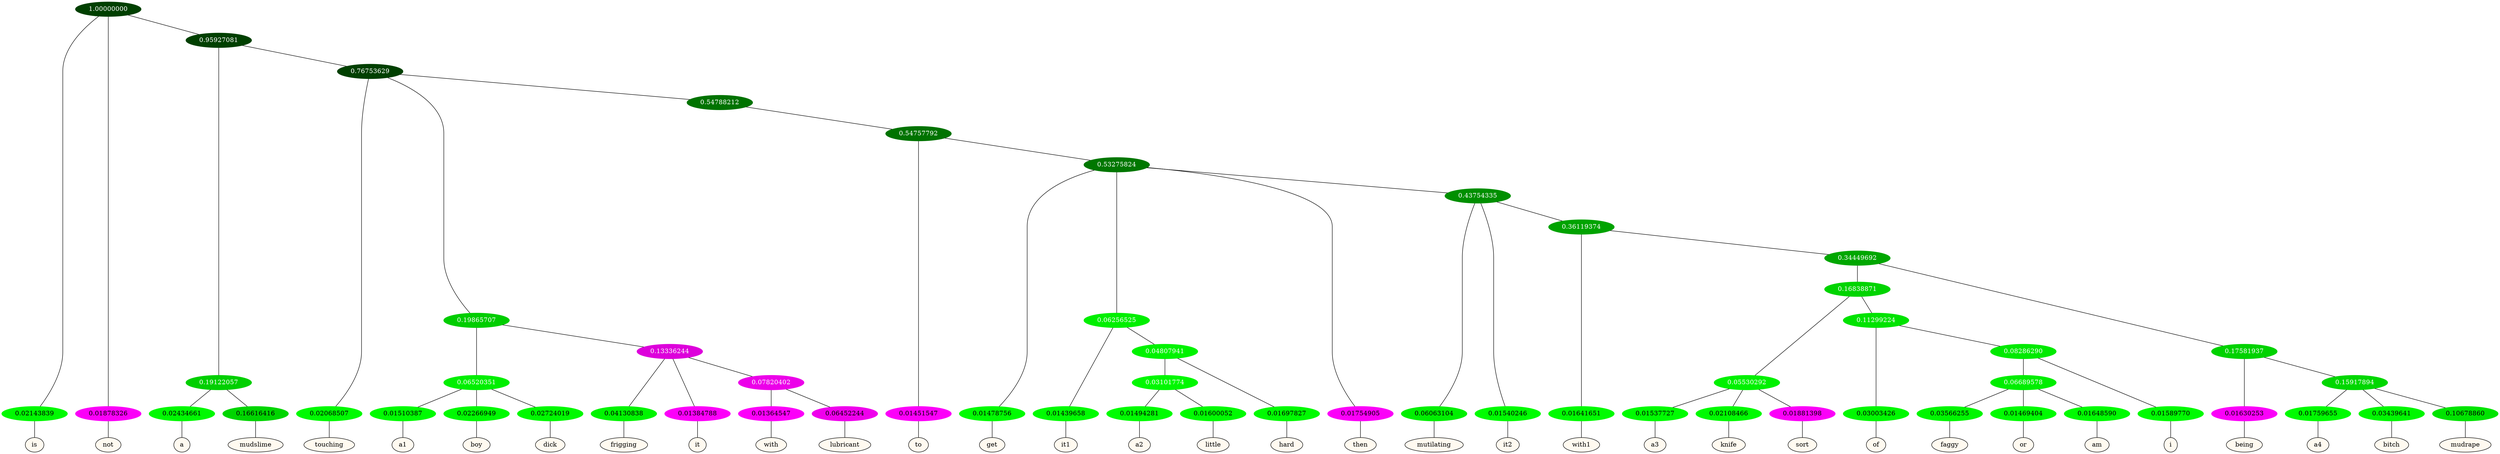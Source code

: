 graph {
	node [format=png height=0.15 nodesep=0.001 ordering=out overlap=prism overlap_scaling=0.01 ranksep=0.001 ratio=0.2 style=filled width=0.15]
	{
		rank=same
		a_w_1 [label=is color=black fillcolor=floralwhite style="filled,solid"]
		a_w_2 [label=not color=black fillcolor=floralwhite style="filled,solid"]
		a_w_6 [label=a color=black fillcolor=floralwhite style="filled,solid"]
		a_w_7 [label=mudslime color=black fillcolor=floralwhite style="filled,solid"]
		a_w_8 [label=touching color=black fillcolor=floralwhite style="filled,solid"]
		a_w_14 [label=a1 color=black fillcolor=floralwhite style="filled,solid"]
		a_w_15 [label=boy color=black fillcolor=floralwhite style="filled,solid"]
		a_w_16 [label=dick color=black fillcolor=floralwhite style="filled,solid"]
		a_w_17 [label=frigging color=black fillcolor=floralwhite style="filled,solid"]
		a_w_18 [label=it color=black fillcolor=floralwhite style="filled,solid"]
		a_w_22 [label=with color=black fillcolor=floralwhite style="filled,solid"]
		a_w_23 [label=lubricant color=black fillcolor=floralwhite style="filled,solid"]
		a_w_20 [label=to color=black fillcolor=floralwhite style="filled,solid"]
		a_w_24 [label=get color=black fillcolor=floralwhite style="filled,solid"]
		a_w_28 [label=it1 color=black fillcolor=floralwhite style="filled,solid"]
		a_w_37 [label=a2 color=black fillcolor=floralwhite style="filled,solid"]
		a_w_38 [label=little color=black fillcolor=floralwhite style="filled,solid"]
		a_w_34 [label=hard color=black fillcolor=floralwhite style="filled,solid"]
		a_w_26 [label=then color=black fillcolor=floralwhite style="filled,solid"]
		a_w_30 [label=mutilating color=black fillcolor=floralwhite style="filled,solid"]
		a_w_31 [label=it2 color=black fillcolor=floralwhite style="filled,solid"]
		a_w_35 [label=with1 color=black fillcolor=floralwhite style="filled,solid"]
		a_w_45 [label=a3 color=black fillcolor=floralwhite style="filled,solid"]
		a_w_46 [label=knife color=black fillcolor=floralwhite style="filled,solid"]
		a_w_47 [label=sort color=black fillcolor=floralwhite style="filled,solid"]
		a_w_48 [label=of color=black fillcolor=floralwhite style="filled,solid"]
		a_w_55 [label=faggy color=black fillcolor=floralwhite style="filled,solid"]
		a_w_56 [label=or color=black fillcolor=floralwhite style="filled,solid"]
		a_w_57 [label=am color=black fillcolor=floralwhite style="filled,solid"]
		a_w_54 [label=i color=black fillcolor=floralwhite style="filled,solid"]
		a_w_43 [label=being color=black fillcolor=floralwhite style="filled,solid"]
		a_w_50 [label=a4 color=black fillcolor=floralwhite style="filled,solid"]
		a_w_51 [label=bitch color=black fillcolor=floralwhite style="filled,solid"]
		a_w_52 [label=mudrape color=black fillcolor=floralwhite style="filled,solid"]
	}
	a_n_1 -- a_w_1
	a_n_2 -- a_w_2
	a_n_6 -- a_w_6
	a_n_7 -- a_w_7
	a_n_8 -- a_w_8
	a_n_14 -- a_w_14
	a_n_15 -- a_w_15
	a_n_16 -- a_w_16
	a_n_17 -- a_w_17
	a_n_18 -- a_w_18
	a_n_22 -- a_w_22
	a_n_23 -- a_w_23
	a_n_20 -- a_w_20
	a_n_24 -- a_w_24
	a_n_28 -- a_w_28
	a_n_37 -- a_w_37
	a_n_38 -- a_w_38
	a_n_34 -- a_w_34
	a_n_26 -- a_w_26
	a_n_30 -- a_w_30
	a_n_31 -- a_w_31
	a_n_35 -- a_w_35
	a_n_45 -- a_w_45
	a_n_46 -- a_w_46
	a_n_47 -- a_w_47
	a_n_48 -- a_w_48
	a_n_55 -- a_w_55
	a_n_56 -- a_w_56
	a_n_57 -- a_w_57
	a_n_54 -- a_w_54
	a_n_43 -- a_w_43
	a_n_50 -- a_w_50
	a_n_51 -- a_w_51
	a_n_52 -- a_w_52
	{
		rank=same
		a_n_1 [label=0.02143839 color="0.334 1.000 0.979" fontcolor=black]
		a_n_2 [label=0.01878326 color="0.835 1.000 0.981" fontcolor=black]
		a_n_6 [label=0.02434661 color="0.334 1.000 0.976" fontcolor=black]
		a_n_7 [label=0.16616416 color="0.334 1.000 0.834" fontcolor=black]
		a_n_8 [label=0.02068507 color="0.334 1.000 0.979" fontcolor=black]
		a_n_14 [label=0.01510387 color="0.334 1.000 0.985" fontcolor=black]
		a_n_15 [label=0.02266949 color="0.334 1.000 0.977" fontcolor=black]
		a_n_16 [label=0.02724019 color="0.334 1.000 0.973" fontcolor=black]
		a_n_17 [label=0.04130838 color="0.334 1.000 0.959" fontcolor=black]
		a_n_18 [label=0.01384788 color="0.835 1.000 0.986" fontcolor=black]
		a_n_22 [label=0.01364547 color="0.835 1.000 0.986" fontcolor=black]
		a_n_23 [label=0.06452244 color="0.835 1.000 0.935" fontcolor=black]
		a_n_20 [label=0.01451547 color="0.835 1.000 0.985" fontcolor=black]
		a_n_24 [label=0.01478756 color="0.334 1.000 0.985" fontcolor=black]
		a_n_28 [label=0.01439658 color="0.334 1.000 0.986" fontcolor=black]
		a_n_37 [label=0.01494281 color="0.334 1.000 0.985" fontcolor=black]
		a_n_38 [label=0.01600052 color="0.334 1.000 0.984" fontcolor=black]
		a_n_34 [label=0.01697827 color="0.334 1.000 0.983" fontcolor=black]
		a_n_26 [label=0.01754905 color="0.835 1.000 0.982" fontcolor=black]
		a_n_30 [label=0.06063104 color="0.334 1.000 0.939" fontcolor=black]
		a_n_31 [label=0.01540246 color="0.334 1.000 0.985" fontcolor=black]
		a_n_35 [label=0.01641651 color="0.334 1.000 0.984" fontcolor=black]
		a_n_45 [label=0.01537727 color="0.334 1.000 0.985" fontcolor=black]
		a_n_46 [label=0.02108466 color="0.334 1.000 0.979" fontcolor=black]
		a_n_47 [label=0.01881398 color="0.835 1.000 0.981" fontcolor=black]
		a_n_48 [label=0.03003426 color="0.334 1.000 0.970" fontcolor=black]
		a_n_55 [label=0.03566255 color="0.334 1.000 0.964" fontcolor=black]
		a_n_56 [label=0.01469404 color="0.334 1.000 0.985" fontcolor=black]
		a_n_57 [label=0.01648590 color="0.334 1.000 0.984" fontcolor=black]
		a_n_54 [label=0.01589770 color="0.334 1.000 0.984" fontcolor=black]
		a_n_43 [label=0.01630253 color="0.835 1.000 0.984" fontcolor=black]
		a_n_50 [label=0.01759655 color="0.334 1.000 0.982" fontcolor=black]
		a_n_51 [label=0.03439641 color="0.334 1.000 0.966" fontcolor=black]
		a_n_52 [label=0.10678860 color="0.334 1.000 0.893" fontcolor=black]
	}
	a_n_0 [label=1.00000000 color="0.334 1.000 0.250" fontcolor=grey99]
	a_n_0 -- a_n_1
	a_n_0 -- a_n_2
	a_n_3 [label=0.95927081 color="0.334 1.000 0.250" fontcolor=grey99]
	a_n_0 -- a_n_3
	a_n_4 [label=0.19122057 color="0.334 1.000 0.809" fontcolor=grey99]
	a_n_3 -- a_n_4
	a_n_5 [label=0.76753629 color="0.334 1.000 0.250" fontcolor=grey99]
	a_n_3 -- a_n_5
	a_n_4 -- a_n_6
	a_n_4 -- a_n_7
	a_n_5 -- a_n_8
	a_n_9 [label=0.19865707 color="0.334 1.000 0.801" fontcolor=grey99]
	a_n_5 -- a_n_9
	a_n_10 [label=0.54788212 color="0.334 1.000 0.452" fontcolor=grey99]
	a_n_5 -- a_n_10
	a_n_11 [label=0.06520351 color="0.334 1.000 0.935" fontcolor=grey99]
	a_n_9 -- a_n_11
	a_n_12 [label=0.13336244 color="0.835 1.000 0.867" fontcolor=grey99]
	a_n_9 -- a_n_12
	a_n_13 [label=0.54757792 color="0.334 1.000 0.452" fontcolor=grey99]
	a_n_10 -- a_n_13
	a_n_11 -- a_n_14
	a_n_11 -- a_n_15
	a_n_11 -- a_n_16
	a_n_12 -- a_n_17
	a_n_12 -- a_n_18
	a_n_19 [label=0.07820402 color="0.835 1.000 0.922" fontcolor=grey99]
	a_n_12 -- a_n_19
	a_n_13 -- a_n_20
	a_n_21 [label=0.53275824 color="0.334 1.000 0.467" fontcolor=grey99]
	a_n_13 -- a_n_21
	a_n_19 -- a_n_22
	a_n_19 -- a_n_23
	a_n_21 -- a_n_24
	a_n_25 [label=0.06256525 color="0.334 1.000 0.937" fontcolor=grey99]
	a_n_21 -- a_n_25
	a_n_21 -- a_n_26
	a_n_27 [label=0.43754335 color="0.334 1.000 0.562" fontcolor=grey99]
	a_n_21 -- a_n_27
	a_n_25 -- a_n_28
	a_n_29 [label=0.04807941 color="0.334 1.000 0.952" fontcolor=grey99]
	a_n_25 -- a_n_29
	a_n_27 -- a_n_30
	a_n_27 -- a_n_31
	a_n_32 [label=0.36119374 color="0.334 1.000 0.639" fontcolor=grey99]
	a_n_27 -- a_n_32
	a_n_33 [label=0.03101774 color="0.334 1.000 0.969" fontcolor=grey99]
	a_n_29 -- a_n_33
	a_n_29 -- a_n_34
	a_n_32 -- a_n_35
	a_n_36 [label=0.34449692 color="0.334 1.000 0.656" fontcolor=grey99]
	a_n_32 -- a_n_36
	a_n_33 -- a_n_37
	a_n_33 -- a_n_38
	a_n_39 [label=0.16838871 color="0.334 1.000 0.832" fontcolor=grey99]
	a_n_36 -- a_n_39
	a_n_40 [label=0.17581937 color="0.334 1.000 0.824" fontcolor=grey99]
	a_n_36 -- a_n_40
	a_n_41 [label=0.05530292 color="0.334 1.000 0.945" fontcolor=grey99]
	a_n_39 -- a_n_41
	a_n_42 [label=0.11299224 color="0.334 1.000 0.887" fontcolor=grey99]
	a_n_39 -- a_n_42
	a_n_40 -- a_n_43
	a_n_44 [label=0.15917894 color="0.334 1.000 0.841" fontcolor=grey99]
	a_n_40 -- a_n_44
	a_n_41 -- a_n_45
	a_n_41 -- a_n_46
	a_n_41 -- a_n_47
	a_n_42 -- a_n_48
	a_n_49 [label=0.08286290 color="0.334 1.000 0.917" fontcolor=grey99]
	a_n_42 -- a_n_49
	a_n_44 -- a_n_50
	a_n_44 -- a_n_51
	a_n_44 -- a_n_52
	a_n_53 [label=0.06689578 color="0.334 1.000 0.933" fontcolor=grey99]
	a_n_49 -- a_n_53
	a_n_49 -- a_n_54
	a_n_53 -- a_n_55
	a_n_53 -- a_n_56
	a_n_53 -- a_n_57
}
